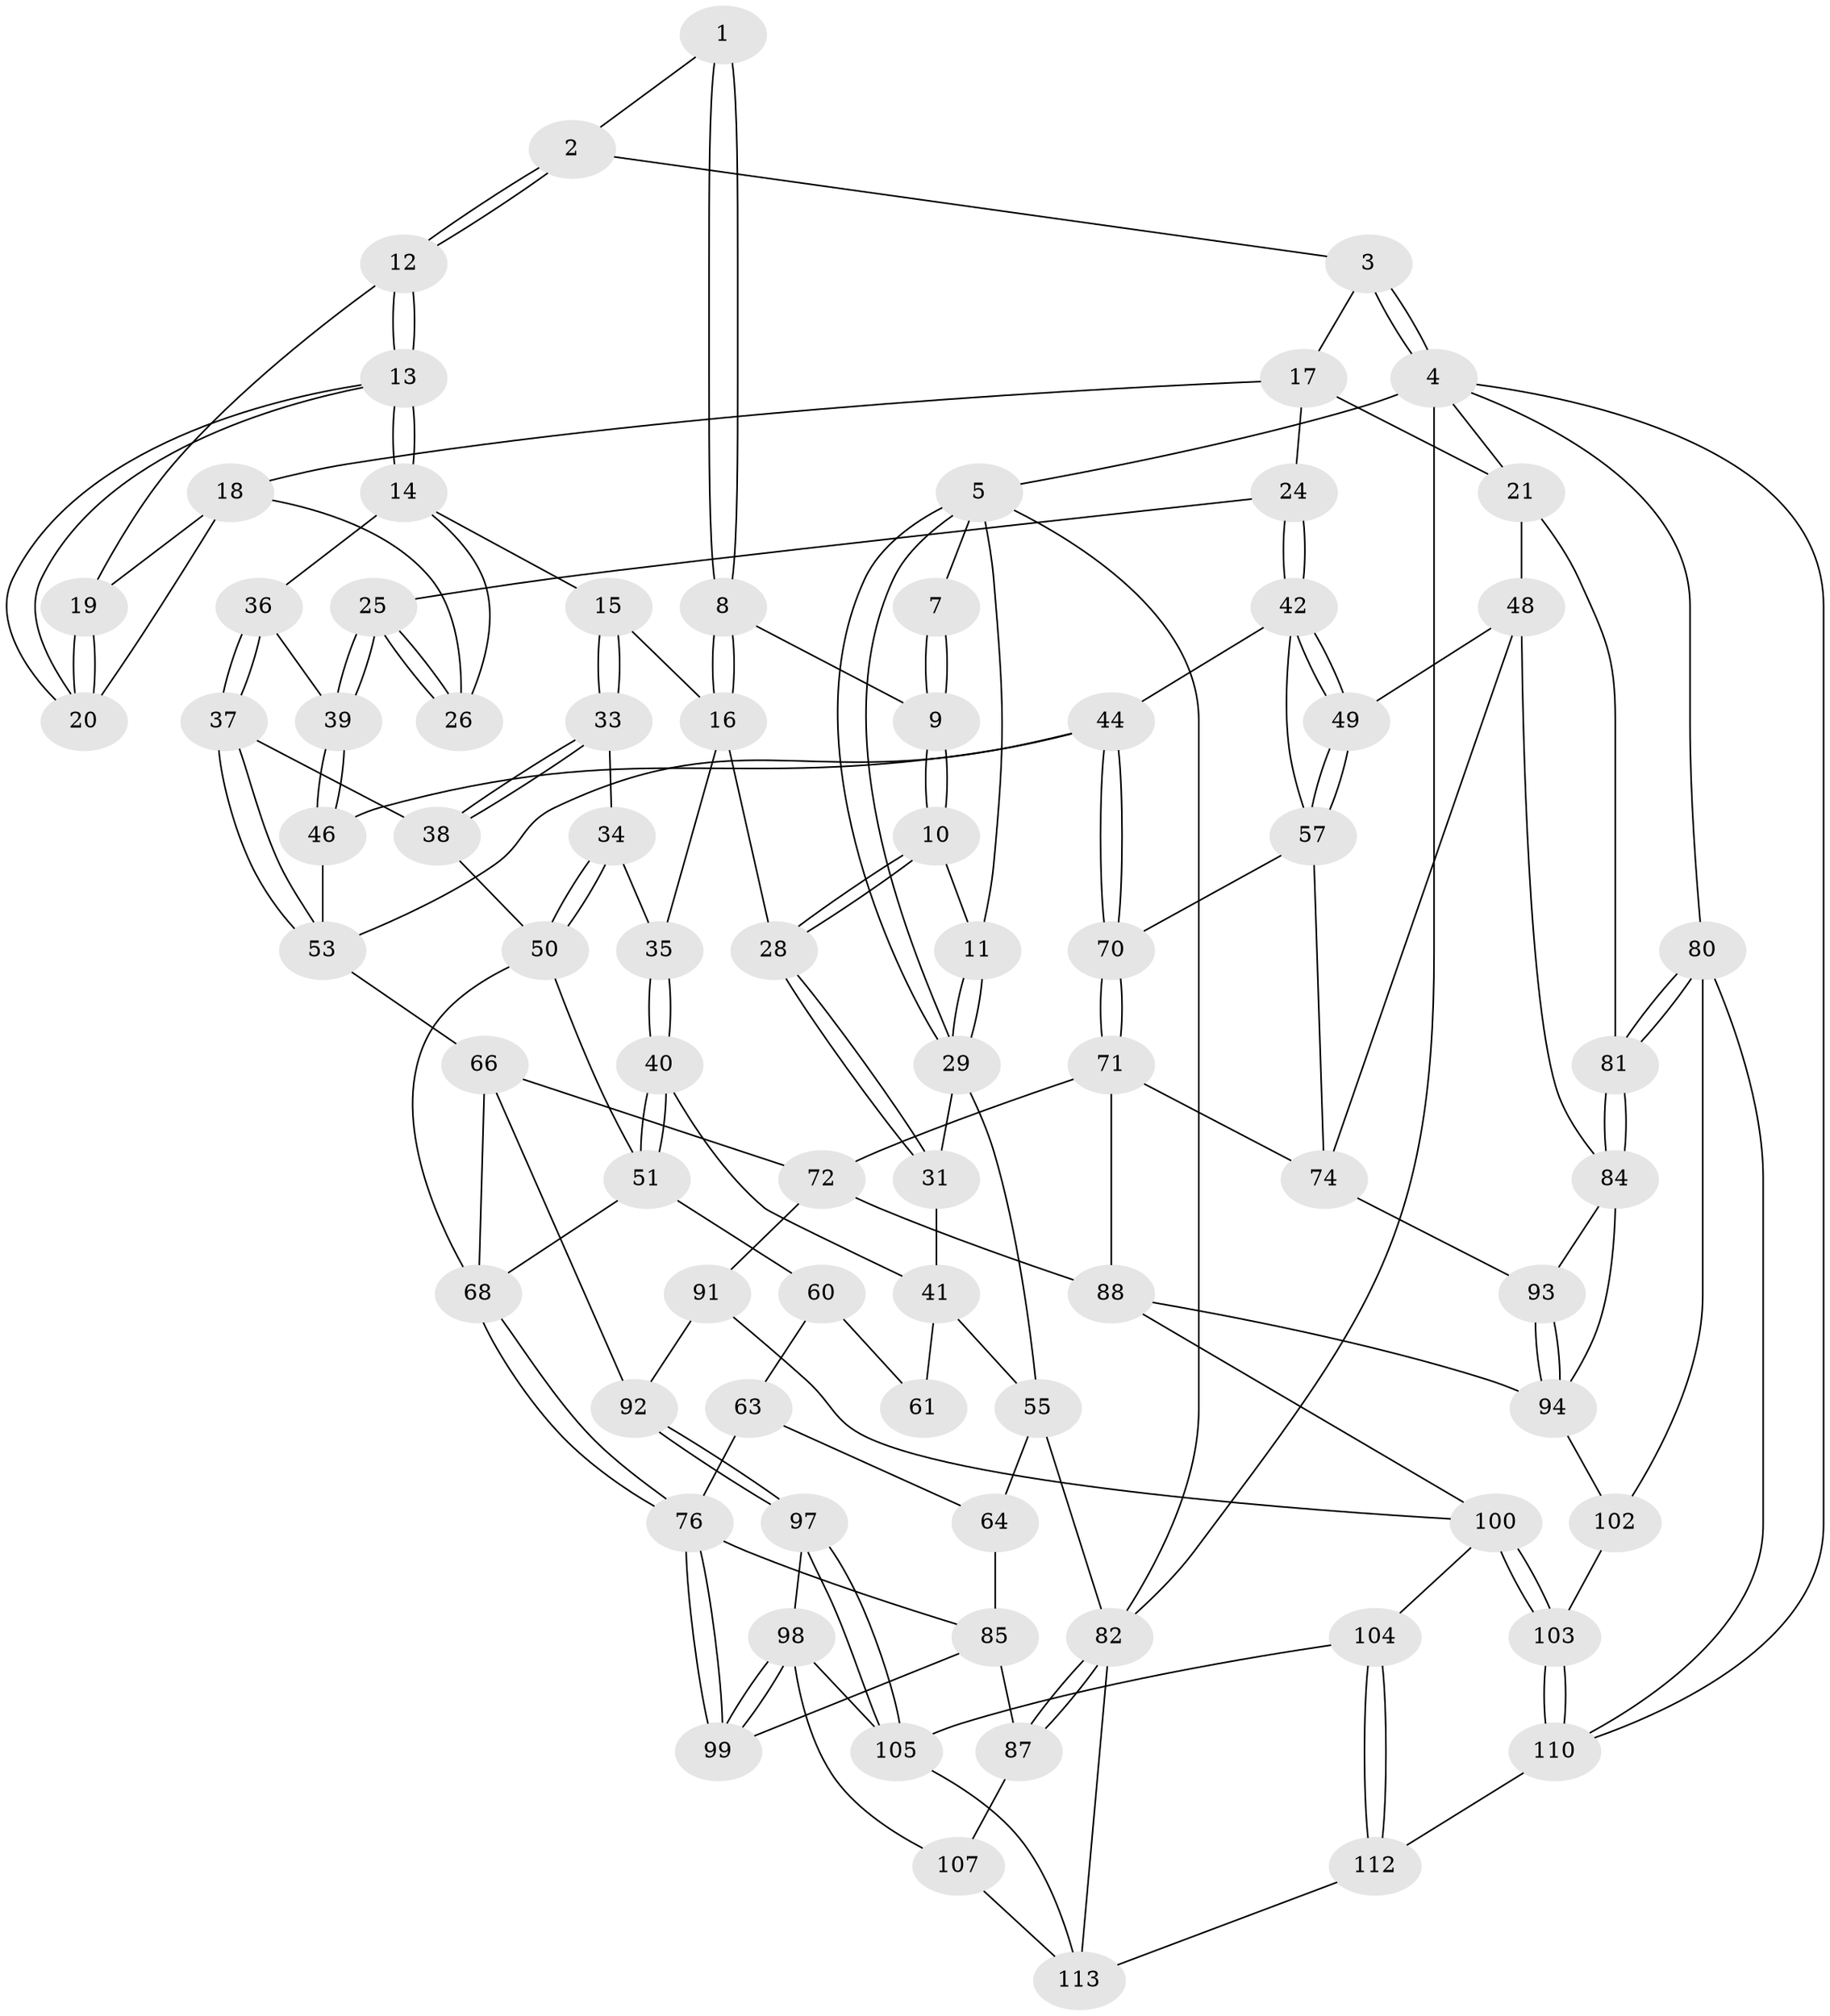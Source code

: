 // original degree distribution, {3: 0.017543859649122806, 4: 0.20175438596491227, 5: 0.5964912280701754, 6: 0.18421052631578946}
// Generated by graph-tools (version 1.1) at 2025/11/02/27/25 16:11:53]
// undirected, 79 vertices, 177 edges
graph export_dot {
graph [start="1"]
  node [color=gray90,style=filled];
  1 [pos="+0.35467099145700953+0"];
  2 [pos="+0.4831395275733339+0"];
  3 [pos="+0.7956871711420915+0"];
  4 [pos="+1+0",super="+79"];
  5 [pos="+0+0",super="+6"];
  7 [pos="+0.31424909810159307+0"];
  8 [pos="+0.31287897283349647+0.13122260677705114"];
  9 [pos="+0.2891113244914913+0.12390450380921077"];
  10 [pos="+0.16338945532718144+0.11703770447586134"];
  11 [pos="+0.1381199656679945+0.07416144989731778"];
  12 [pos="+0.48735656243490366+0"];
  13 [pos="+0.44630036876083684+0.1273392228975782"];
  14 [pos="+0.438899767260874+0.14633173846307276",super="+30"];
  15 [pos="+0.43263335037221134+0.14923540455754772"];
  16 [pos="+0.38500478831396023+0.1625102634945536",super="+27"];
  17 [pos="+0.7515323467560868+0.03206295918217654",super="+22"];
  18 [pos="+0.6487567972045074+0.0821139921337336",super="+23"];
  19 [pos="+0.6165148828988056+0.052456303896841125"];
  20 [pos="+0.5746622599484099+0.1205056560765806"];
  21 [pos="+1+0.010608980799674619",super="+47"];
  24 [pos="+0.7369459650717661+0.2333507914441478"];
  25 [pos="+0.7274710411585837+0.23406449217485115"];
  26 [pos="+0.6563144286870798+0.16192404518465045"];
  28 [pos="+0.1561839959956918+0.20538838303534054"];
  29 [pos="+0+0.22124342462442267",super="+32"];
  31 [pos="+0.1413824799486469+0.23838312507926118"];
  33 [pos="+0.4160525669797913+0.3151299736037576"];
  34 [pos="+0.3245505482465148+0.3009343615565213"];
  35 [pos="+0.319421752713851+0.29570280745502564"];
  36 [pos="+0.5275759946895466+0.2641047095544238"];
  37 [pos="+0.4741615232121791+0.37306841799042695"];
  38 [pos="+0.46896213722115715+0.37478162348262534"];
  39 [pos="+0.648790857281788+0.29331154772535906"];
  40 [pos="+0.22462452279494938+0.352575975159588"];
  41 [pos="+0.15293063589935513+0.30432357019692047",super="+54"];
  42 [pos="+0.8250433854472053+0.2982964996493773",super="+43"];
  44 [pos="+0.6686917230219016+0.41751483859177246",super="+45"];
  46 [pos="+0.6441996871842777+0.32658649299728965"];
  48 [pos="+0.9035797890416757+0.3280394718183555",super="+73"];
  49 [pos="+0.8936158324057764+0.3301405157706024"];
  50 [pos="+0.36456738836847824+0.39323044236515736",super="+52"];
  51 [pos="+0.2327076384171842+0.3912501900162926",super="+59"];
  53 [pos="+0.5317082341313726+0.40546950572160906",super="+65"];
  55 [pos="+0+0.44653519880547854",super="+56"];
  57 [pos="+0.8163505147217959+0.5000166207781315",super="+58"];
  60 [pos="+0.21330840776008061+0.44402704496004686",super="+62"];
  61 [pos="+0.11233117555650267+0.4011625721160496"];
  63 [pos="+0.18205575362806922+0.5177633429717717"];
  64 [pos="+0.10344368563950854+0.5194316694155506"];
  66 [pos="+0.5659985356253654+0.5591062550933119",super="+67"];
  68 [pos="+0.39499926127812357+0.5747276847934066",super="+69"];
  70 [pos="+0.7093941836434945+0.4556437446035479"];
  71 [pos="+0.6652338641570199+0.5312117590455182",super="+78"];
  72 [pos="+0.5662219349510161+0.5591948667966454",super="+90"];
  74 [pos="+0.8574257375822261+0.5739393252108625",super="+75"];
  76 [pos="+0.3549831680017031+0.6094068077826025",super="+77"];
  80 [pos="+1+1",super="+108"];
  81 [pos="+1+0.6718067524837851"];
  82 [pos="+0+0.7499144530955024",super="+83"];
  84 [pos="+1+0.6628423838934376",super="+96"];
  85 [pos="+0.12389888548006768+0.7216991994880787",super="+86"];
  87 [pos="+0.0742422584830561+0.7594851356308644"];
  88 [pos="+0.7339562741433275+0.6663166262211588",super="+89"];
  91 [pos="+0.6137523394383468+0.7311965174624475"];
  92 [pos="+0.5323116308847917+0.7192955111780539"];
  93 [pos="+0.862690458291072+0.6753051584727476"];
  94 [pos="+0.8568232174829082+0.7704593042036704",super="+95"];
  97 [pos="+0.47053395018454025+0.8287813926078011"];
  98 [pos="+0.36213089829472106+0.7762373535947913",super="+106"];
  99 [pos="+0.3562524248910619+0.7399802675400919"];
  100 [pos="+0.6832831887405345+0.8548627424435363",super="+101"];
  102 [pos="+0.8269308284952845+0.8048803269556644"];
  103 [pos="+0.6989699110418873+0.8639665956347238"];
  104 [pos="+0.5348241592046306+0.8795977761989553"];
  105 [pos="+0.49031414276714097+0.8610158295516435",super="+109"];
  107 [pos="+0.18538637810327993+0.8841107473851127"];
  110 [pos="+0.7319215728210436+1",super="+111"];
  112 [pos="+0.641584407267037+1"];
  113 [pos="+0.40085069715892035+1",super="+114"];
  1 -- 2;
  1 -- 8;
  1 -- 8;
  2 -- 3;
  2 -- 12;
  2 -- 12;
  3 -- 4;
  3 -- 4;
  3 -- 17;
  4 -- 5;
  4 -- 21;
  4 -- 80;
  4 -- 82;
  4 -- 110;
  5 -- 29;
  5 -- 29;
  5 -- 82;
  5 -- 11;
  5 -- 7;
  7 -- 9;
  7 -- 9;
  8 -- 9;
  8 -- 16;
  8 -- 16;
  9 -- 10;
  9 -- 10;
  10 -- 11;
  10 -- 28;
  10 -- 28;
  11 -- 29;
  11 -- 29;
  12 -- 13;
  12 -- 13;
  12 -- 19;
  13 -- 14;
  13 -- 14;
  13 -- 20;
  13 -- 20;
  14 -- 15;
  14 -- 26;
  14 -- 36;
  15 -- 16;
  15 -- 33;
  15 -- 33;
  16 -- 35;
  16 -- 28;
  17 -- 18;
  17 -- 24;
  17 -- 21;
  18 -- 19;
  18 -- 26;
  18 -- 20;
  19 -- 20;
  19 -- 20;
  21 -- 48;
  21 -- 81;
  24 -- 25;
  24 -- 42;
  24 -- 42;
  25 -- 26;
  25 -- 26;
  25 -- 39;
  25 -- 39;
  28 -- 31;
  28 -- 31;
  29 -- 31;
  29 -- 55;
  31 -- 41;
  33 -- 34;
  33 -- 38;
  33 -- 38;
  34 -- 35;
  34 -- 50;
  34 -- 50;
  35 -- 40;
  35 -- 40;
  36 -- 37;
  36 -- 37;
  36 -- 39;
  37 -- 38;
  37 -- 53;
  37 -- 53;
  38 -- 50;
  39 -- 46;
  39 -- 46;
  40 -- 41;
  40 -- 51;
  40 -- 51;
  41 -- 61;
  41 -- 55;
  42 -- 49;
  42 -- 49;
  42 -- 57;
  42 -- 44;
  44 -- 70;
  44 -- 70;
  44 -- 46;
  44 -- 53;
  46 -- 53;
  48 -- 49;
  48 -- 74;
  48 -- 84;
  49 -- 57;
  49 -- 57;
  50 -- 51;
  50 -- 68;
  51 -- 60;
  51 -- 68;
  53 -- 66;
  55 -- 64;
  55 -- 82;
  57 -- 70;
  57 -- 74;
  60 -- 61 [weight=2];
  60 -- 63;
  63 -- 64;
  63 -- 76;
  64 -- 85;
  66 -- 72;
  66 -- 68;
  66 -- 92;
  68 -- 76;
  68 -- 76;
  70 -- 71;
  70 -- 71;
  71 -- 72;
  71 -- 88;
  71 -- 74;
  72 -- 91;
  72 -- 88;
  74 -- 93;
  76 -- 99;
  76 -- 99;
  76 -- 85;
  80 -- 81;
  80 -- 81;
  80 -- 110;
  80 -- 102;
  81 -- 84;
  81 -- 84;
  82 -- 87;
  82 -- 87;
  82 -- 113;
  84 -- 93;
  84 -- 94;
  85 -- 99;
  85 -- 87;
  87 -- 107;
  88 -- 94;
  88 -- 100;
  91 -- 92;
  91 -- 100;
  92 -- 97;
  92 -- 97;
  93 -- 94;
  93 -- 94;
  94 -- 102;
  97 -- 98;
  97 -- 105;
  97 -- 105;
  98 -- 99;
  98 -- 99;
  98 -- 107;
  98 -- 105;
  100 -- 103;
  100 -- 103;
  100 -- 104;
  102 -- 103;
  103 -- 110;
  103 -- 110;
  104 -- 105;
  104 -- 112;
  104 -- 112;
  105 -- 113;
  107 -- 113;
  110 -- 112;
  112 -- 113;
}
